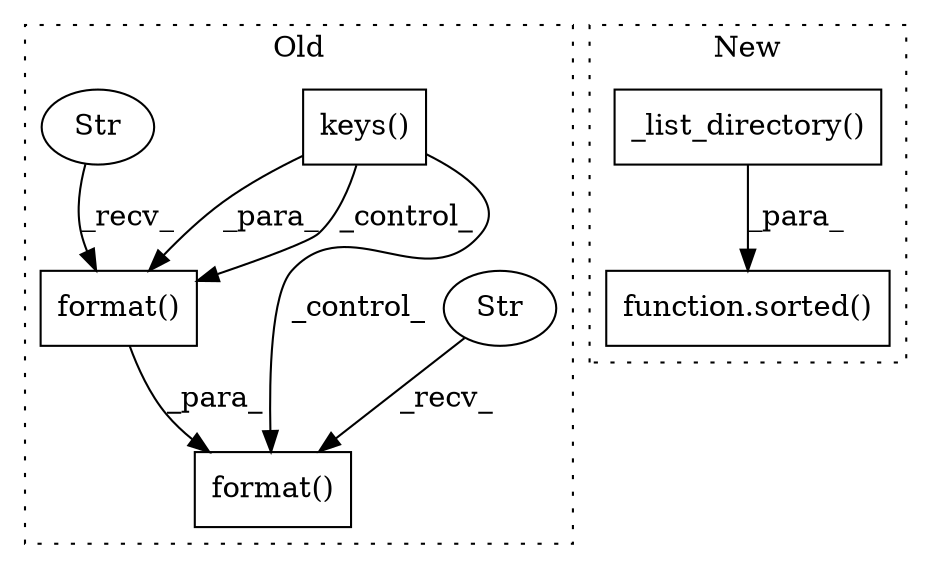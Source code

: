digraph G {
subgraph cluster0 {
1 [label="format()" a="75" s="2821,2862" l="28,1" shape="box"];
3 [label="Str" a="66" s="2821" l="20" shape="ellipse"];
4 [label="keys()" a="75" s="2637" l="25" shape="box"];
6 [label="format()" a="75" s="2687,2731" l="15,1" shape="box"];
7 [label="Str" a="66" s="2687" l="7" shape="ellipse"];
label = "Old";
style="dotted";
}
subgraph cluster1 {
2 [label="_list_directory()" a="75" s="2647,2679" l="21,1" shape="box"];
5 [label="function.sorted()" a="75" s="2640,2680" l="7,1" shape="box"];
label = "New";
style="dotted";
}
2 -> 5 [label="_para_"];
3 -> 1 [label="_recv_"];
4 -> 1 [label="_control_"];
4 -> 6 [label="_para_"];
4 -> 6 [label="_control_"];
6 -> 1 [label="_para_"];
7 -> 6 [label="_recv_"];
}